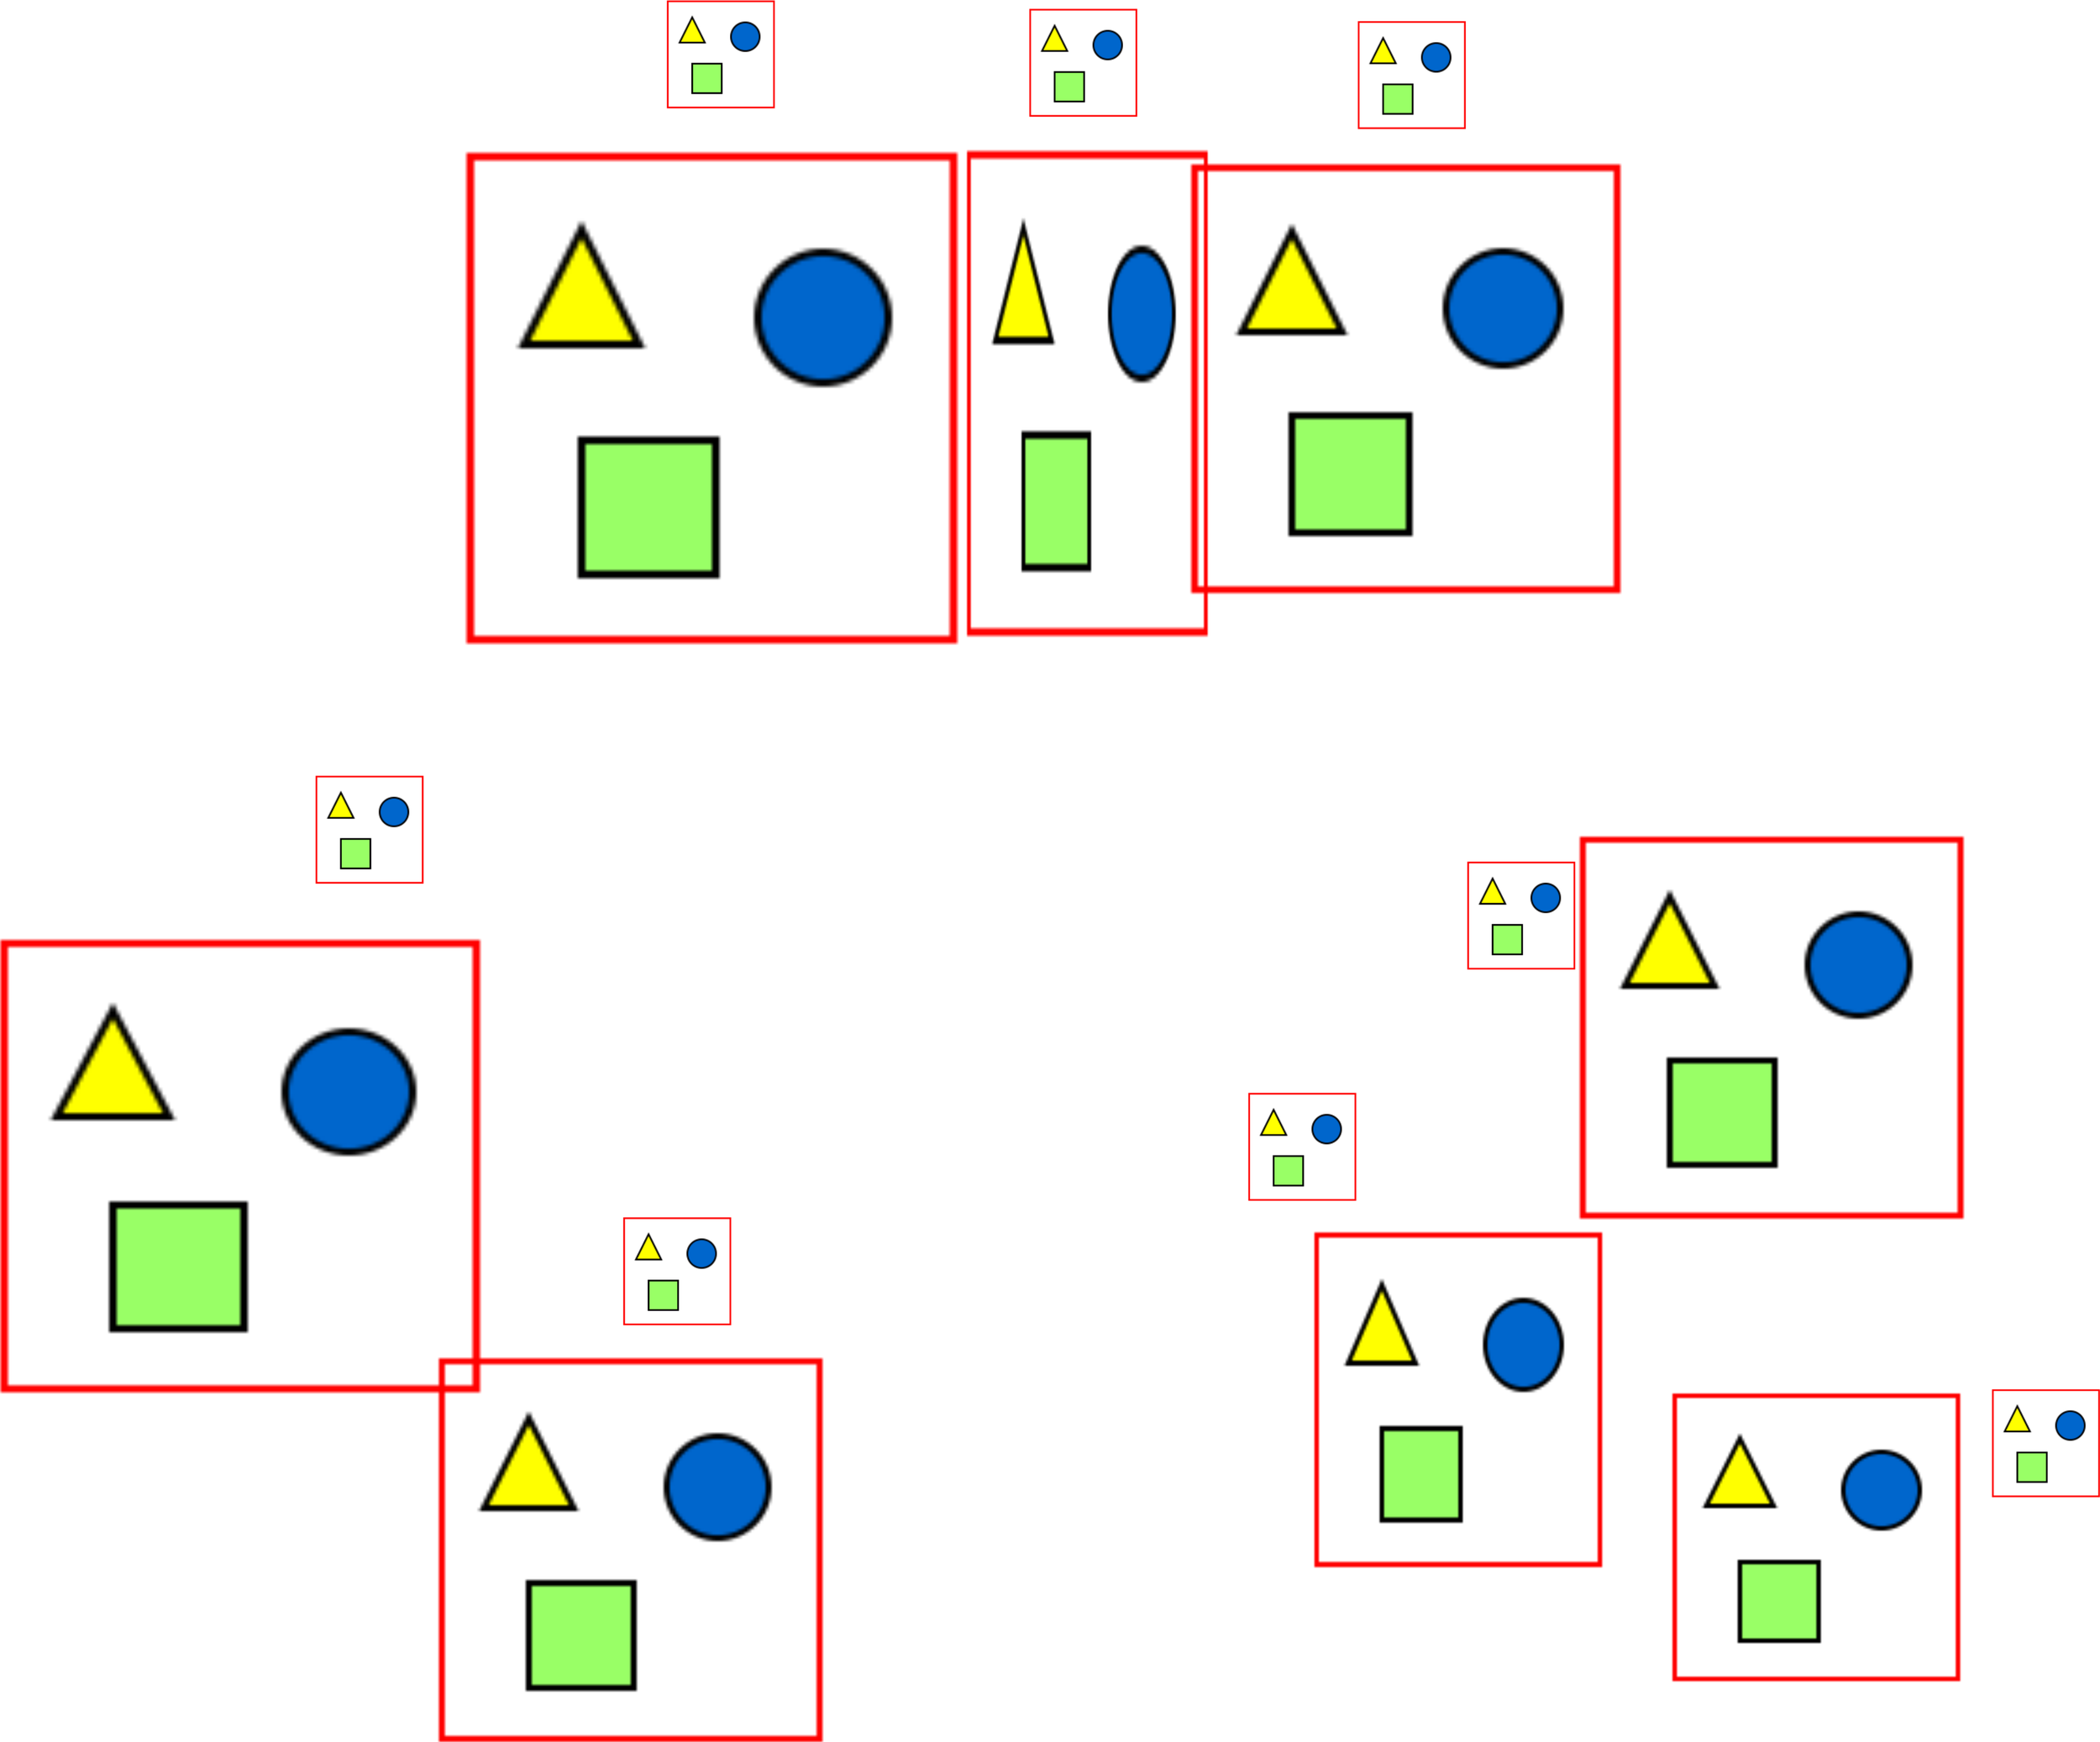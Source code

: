 <?xml version="1.0" encoding="UTF-8"?>
<dia:diagram xmlns:dia="http://www.lysator.liu.se/~alla/dia/">
  <dia:layer name="Background" visible="true" connectable="true" active="true">
    <dia:object type="Standard - Image" version="0" id="O0">
      <dia:attribute name="obj_pos">
        <dia:point val="-106.042,-25.964"/>
      </dia:attribute>
      <dia:attribute name="obj_bb">
        <dia:rectangle val="-106.042,-25.964;-54.872,25.206"/>
      </dia:attribute>
      <dia:attribute name="elem_corner">
        <dia:point val="-106.042,-25.964"/>
      </dia:attribute>
      <dia:attribute name="elem_width">
        <dia:real val="51.17"/>
      </dia:attribute>
      <dia:attribute name="elem_height">
        <dia:real val="51.17"/>
      </dia:attribute>
      <dia:attribute name="draw_border">
        <dia:boolean val="false"/>
      </dia:attribute>
      <dia:attribute name="keep_aspect">
        <dia:boolean val="true"/>
      </dia:attribute>
      <dia:attribute name="file">
        <dia:string>#/home/sheena/workspace/pres-reactnative-intro/images/android_phone-512.png#</dia:string>
      </dia:attribute>
    </dia:object>
    <dia:object type="Standard - Image" version="0" id="O1">
      <dia:attribute name="obj_pos">
        <dia:point val="-53.856,-26.146"/>
      </dia:attribute>
      <dia:attribute name="obj_bb">
        <dia:rectangle val="-53.856,-26.146;-28.769,24.407"/>
      </dia:attribute>
      <dia:attribute name="elem_corner">
        <dia:point val="-53.856,-26.146"/>
      </dia:attribute>
      <dia:attribute name="elem_width">
        <dia:real val="25.087"/>
      </dia:attribute>
      <dia:attribute name="elem_height">
        <dia:real val="50.553"/>
      </dia:attribute>
      <dia:attribute name="draw_border">
        <dia:boolean val="false"/>
      </dia:attribute>
      <dia:attribute name="keep_aspect">
        <dia:boolean val="true"/>
      </dia:attribute>
      <dia:attribute name="file">
        <dia:string>#/home/sheena/workspace/pres-reactnative-intro/images/iphone-stuck-apple-logo-397x800.jpg#</dia:string>
      </dia:attribute>
    </dia:object>
    <dia:object type="Standard - Image" version="0" id="O2">
      <dia:attribute name="obj_pos">
        <dia:point val="-30.476,-24.757"/>
      </dia:attribute>
      <dia:attribute name="obj_bb">
        <dia:rectangle val="-30.476,-24.757;14.27,19.946"/>
      </dia:attribute>
      <dia:attribute name="elem_corner">
        <dia:point val="-30.476,-24.757"/>
      </dia:attribute>
      <dia:attribute name="elem_width">
        <dia:real val="44.745"/>
      </dia:attribute>
      <dia:attribute name="elem_height">
        <dia:real val="44.703"/>
      </dia:attribute>
      <dia:attribute name="draw_border">
        <dia:boolean val="false"/>
      </dia:attribute>
      <dia:attribute name="keep_aspect">
        <dia:boolean val="true"/>
      </dia:attribute>
      <dia:attribute name="file">
        <dia:string>#/home/sheena/workspace/pres-reactnative-intro/images/windows-10-topic.png#</dia:string>
      </dia:attribute>
    </dia:object>
    <dia:object type="Standard - Image" version="0" id="O3">
      <dia:attribute name="obj_pos">
        <dia:point val="-17.638,86.642"/>
      </dia:attribute>
      <dia:attribute name="obj_bb">
        <dia:rectangle val="-17.638,86.642;12.362,121.545"/>
      </dia:attribute>
      <dia:attribute name="elem_corner">
        <dia:point val="-17.638,86.642"/>
      </dia:attribute>
      <dia:attribute name="elem_width">
        <dia:real val="30.0"/>
      </dia:attribute>
      <dia:attribute name="elem_height">
        <dia:real val="34.904"/>
      </dia:attribute>
      <dia:attribute name="draw_border">
        <dia:boolean val="false"/>
      </dia:attribute>
      <dia:attribute name="keep_aspect">
        <dia:boolean val="true"/>
      </dia:attribute>
      <dia:attribute name="file">
        <dia:string>#/home/sheena/workspace/pres-reactnative-intro/images/apple mac.png#</dia:string>
      </dia:attribute>
    </dia:object>
    <dia:object type="Standard - Image" version="0" id="O4">
      <dia:attribute name="obj_pos">
        <dia:point val="-108.921,99.772"/>
      </dia:attribute>
      <dia:attribute name="obj_bb">
        <dia:rectangle val="-108.921,99.772;-68.921,139.772"/>
      </dia:attribute>
      <dia:attribute name="elem_corner">
        <dia:point val="-108.921,99.772"/>
      </dia:attribute>
      <dia:attribute name="elem_width">
        <dia:real val="40"/>
      </dia:attribute>
      <dia:attribute name="elem_height">
        <dia:real val="40"/>
      </dia:attribute>
      <dia:attribute name="draw_border">
        <dia:boolean val="false"/>
      </dia:attribute>
      <dia:attribute name="keep_aspect">
        <dia:boolean val="true"/>
      </dia:attribute>
      <dia:attribute name="file">
        <dia:string>#/home/sheena/workspace/pres-reactnative-intro/images/chrome.jpeg#</dia:string>
      </dia:attribute>
    </dia:object>
    <dia:object type="Standard - Image" version="0" id="O5">
      <dia:attribute name="obj_pos">
        <dia:point val="-154.631,56.133"/>
      </dia:attribute>
      <dia:attribute name="obj_bb">
        <dia:rectangle val="-154.631,56.133;-104.631,103.319"/>
      </dia:attribute>
      <dia:attribute name="elem_corner">
        <dia:point val="-154.631,56.133"/>
      </dia:attribute>
      <dia:attribute name="elem_width">
        <dia:real val="50"/>
      </dia:attribute>
      <dia:attribute name="elem_height">
        <dia:real val="47.186"/>
      </dia:attribute>
      <dia:attribute name="draw_border">
        <dia:boolean val="false"/>
      </dia:attribute>
      <dia:attribute name="keep_aspect">
        <dia:boolean val="true"/>
      </dia:attribute>
      <dia:attribute name="file">
        <dia:string>#/home/sheena/workspace/pres-reactnative-intro/images/firefox.jpeg#</dia:string>
      </dia:attribute>
    </dia:object>
    <dia:object type="Standard - Image" version="0" id="O6">
      <dia:attribute name="obj_pos">
        <dia:point val="19.694,103.443"/>
      </dia:attribute>
      <dia:attribute name="obj_bb">
        <dia:rectangle val="19.694,103.443;49.694,133.443"/>
      </dia:attribute>
      <dia:attribute name="elem_corner">
        <dia:point val="19.694,103.443"/>
      </dia:attribute>
      <dia:attribute name="elem_width">
        <dia:real val="30"/>
      </dia:attribute>
      <dia:attribute name="elem_height">
        <dia:real val="30"/>
      </dia:attribute>
      <dia:attribute name="draw_border">
        <dia:boolean val="false"/>
      </dia:attribute>
      <dia:attribute name="keep_aspect">
        <dia:boolean val="true"/>
      </dia:attribute>
      <dia:attribute name="file">
        <dia:string>#/home/sheena/workspace/pres-reactnative-intro/images/ubuntu.png#</dia:string>
      </dia:attribute>
    </dia:object>
    <dia:object type="Standard - Image" version="0" id="O7">
      <dia:attribute name="obj_pos">
        <dia:point val="10.037,45.371"/>
      </dia:attribute>
      <dia:attribute name="obj_bb">
        <dia:rectangle val="10.037,45.371;50.037,85.193"/>
      </dia:attribute>
      <dia:attribute name="elem_corner">
        <dia:point val="10.037,45.371"/>
      </dia:attribute>
      <dia:attribute name="elem_width">
        <dia:real val="40"/>
      </dia:attribute>
      <dia:attribute name="elem_height">
        <dia:real val="39.822"/>
      </dia:attribute>
      <dia:attribute name="draw_border">
        <dia:boolean val="false"/>
      </dia:attribute>
      <dia:attribute name="keep_aspect">
        <dia:boolean val="true"/>
      </dia:attribute>
      <dia:attribute name="file">
        <dia:string>#/home/sheena/workspace/pres-reactnative-intro/images/windows.jpeg#</dia:string>
      </dia:attribute>
    </dia:object>
    <dia:object type="Standard - Image" version="0" id="O8">
      <dia:attribute name="obj_pos">
        <dia:point val="-121.775,39.006"/>
      </dia:attribute>
      <dia:attribute name="obj_bb">
        <dia:rectangle val="-121.775,39.006;-110.525,50.256"/>
      </dia:attribute>
      <dia:attribute name="elem_corner">
        <dia:point val="-121.775,39.006"/>
      </dia:attribute>
      <dia:attribute name="elem_width">
        <dia:real val="11.25"/>
      </dia:attribute>
      <dia:attribute name="elem_height">
        <dia:real val="11.25"/>
      </dia:attribute>
      <dia:attribute name="draw_border">
        <dia:boolean val="false"/>
      </dia:attribute>
      <dia:attribute name="keep_aspect">
        <dia:boolean val="true"/>
      </dia:attribute>
      <dia:attribute name="file">
        <dia:string>#/home/sheena/workspace/pres-reactnative-intro/images/neutral-face.jpeg#</dia:string>
      </dia:attribute>
    </dia:object>
    <dia:object type="Standard - Image" version="0" id="O9">
      <dia:attribute name="obj_pos">
        <dia:point val="-85.147,-41.86"/>
      </dia:attribute>
      <dia:attribute name="obj_bb">
        <dia:rectangle val="-85.147,-41.86;-73.897,-30.61"/>
      </dia:attribute>
      <dia:attribute name="elem_corner">
        <dia:point val="-85.147,-41.86"/>
      </dia:attribute>
      <dia:attribute name="elem_width">
        <dia:real val="11.25"/>
      </dia:attribute>
      <dia:attribute name="elem_height">
        <dia:real val="11.25"/>
      </dia:attribute>
      <dia:attribute name="draw_border">
        <dia:boolean val="false"/>
      </dia:attribute>
      <dia:attribute name="keep_aspect">
        <dia:boolean val="true"/>
      </dia:attribute>
      <dia:attribute name="file">
        <dia:string>#/home/sheena/workspace/pres-reactnative-intro/images/smile.jpeg#</dia:string>
      </dia:attribute>
    </dia:object>
    <dia:object type="Standard - Image" version="0" id="O10">
      <dia:attribute name="obj_pos">
        <dia:point val="-47.36,-40.986"/>
      </dia:attribute>
      <dia:attribute name="obj_bb">
        <dia:rectangle val="-47.36,-40.986;-36.11,-29.736"/>
      </dia:attribute>
      <dia:attribute name="elem_corner">
        <dia:point val="-47.36,-40.986"/>
      </dia:attribute>
      <dia:attribute name="elem_width">
        <dia:real val="11.25"/>
      </dia:attribute>
      <dia:attribute name="elem_height">
        <dia:real val="11.25"/>
      </dia:attribute>
      <dia:attribute name="draw_border">
        <dia:boolean val="false"/>
      </dia:attribute>
      <dia:attribute name="keep_aspect">
        <dia:boolean val="true"/>
      </dia:attribute>
      <dia:attribute name="file">
        <dia:string>#/home/sheena/workspace/pres-reactnative-intro/images/smile.jpeg#</dia:string>
      </dia:attribute>
    </dia:object>
    <dia:object type="Standard - Image" version="0" id="O11">
      <dia:attribute name="obj_pos">
        <dia:point val="-13.111,-39.702"/>
      </dia:attribute>
      <dia:attribute name="obj_bb">
        <dia:rectangle val="-13.111,-39.702;-1.861,-28.452"/>
      </dia:attribute>
      <dia:attribute name="elem_corner">
        <dia:point val="-13.111,-39.702"/>
      </dia:attribute>
      <dia:attribute name="elem_width">
        <dia:real val="11.25"/>
      </dia:attribute>
      <dia:attribute name="elem_height">
        <dia:real val="11.25"/>
      </dia:attribute>
      <dia:attribute name="draw_border">
        <dia:boolean val="false"/>
      </dia:attribute>
      <dia:attribute name="keep_aspect">
        <dia:boolean val="true"/>
      </dia:attribute>
      <dia:attribute name="file">
        <dia:string>#/home/sheena/workspace/pres-reactnative-intro/images/smile.jpeg#</dia:string>
      </dia:attribute>
    </dia:object>
    <dia:object type="Standard - Image" version="0" id="O12">
      <dia:attribute name="obj_pos">
        <dia:point val="-89.696,85.07"/>
      </dia:attribute>
      <dia:attribute name="obj_bb">
        <dia:rectangle val="-89.696,85.07;-78.446,96.32"/>
      </dia:attribute>
      <dia:attribute name="elem_corner">
        <dia:point val="-89.696,85.07"/>
      </dia:attribute>
      <dia:attribute name="elem_width">
        <dia:real val="11.25"/>
      </dia:attribute>
      <dia:attribute name="elem_height">
        <dia:real val="11.25"/>
      </dia:attribute>
      <dia:attribute name="draw_border">
        <dia:boolean val="false"/>
      </dia:attribute>
      <dia:attribute name="keep_aspect">
        <dia:boolean val="true"/>
      </dia:attribute>
      <dia:attribute name="file">
        <dia:string>#/home/sheena/workspace/pres-reactnative-intro/images/neutral-face.jpeg#</dia:string>
      </dia:attribute>
    </dia:object>
    <dia:object type="Standard - Image" version="0" id="O13">
      <dia:attribute name="obj_pos">
        <dia:point val="53.009,103.003"/>
      </dia:attribute>
      <dia:attribute name="obj_bb">
        <dia:rectangle val="53.009,103.003;64.259,114.253"/>
      </dia:attribute>
      <dia:attribute name="elem_corner">
        <dia:point val="53.009,103.003"/>
      </dia:attribute>
      <dia:attribute name="elem_width">
        <dia:real val="11.25"/>
      </dia:attribute>
      <dia:attribute name="elem_height">
        <dia:real val="11.25"/>
      </dia:attribute>
      <dia:attribute name="draw_border">
        <dia:boolean val="false"/>
      </dia:attribute>
      <dia:attribute name="keep_aspect">
        <dia:boolean val="true"/>
      </dia:attribute>
      <dia:attribute name="file">
        <dia:string>#/home/sheena/workspace/pres-reactnative-intro/images/neutral-face.jpeg#</dia:string>
      </dia:attribute>
    </dia:object>
    <dia:object type="Standard - Image" version="0" id="O14">
      <dia:attribute name="obj_pos">
        <dia:point val="-1.695,47.967"/>
      </dia:attribute>
      <dia:attribute name="obj_bb">
        <dia:rectangle val="-1.695,47.967;9.555,59.217"/>
      </dia:attribute>
      <dia:attribute name="elem_corner">
        <dia:point val="-1.695,47.967"/>
      </dia:attribute>
      <dia:attribute name="elem_width">
        <dia:real val="11.25"/>
      </dia:attribute>
      <dia:attribute name="elem_height">
        <dia:real val="11.25"/>
      </dia:attribute>
      <dia:attribute name="draw_border">
        <dia:boolean val="false"/>
      </dia:attribute>
      <dia:attribute name="keep_aspect">
        <dia:boolean val="true"/>
      </dia:attribute>
      <dia:attribute name="file">
        <dia:string>#/home/sheena/workspace/pres-reactnative-intro/images/smile.jpeg#</dia:string>
      </dia:attribute>
    </dia:object>
    <dia:object type="Standard - Image" version="0" id="O15">
      <dia:attribute name="obj_pos">
        <dia:point val="-24.528,72.084"/>
      </dia:attribute>
      <dia:attribute name="obj_bb">
        <dia:rectangle val="-24.528,72.084;-13.278,83.334"/>
      </dia:attribute>
      <dia:attribute name="elem_corner">
        <dia:point val="-24.528,72.084"/>
      </dia:attribute>
      <dia:attribute name="elem_width">
        <dia:real val="11.25"/>
      </dia:attribute>
      <dia:attribute name="elem_height">
        <dia:real val="11.25"/>
      </dia:attribute>
      <dia:attribute name="draw_border">
        <dia:boolean val="false"/>
      </dia:attribute>
      <dia:attribute name="keep_aspect">
        <dia:boolean val="true"/>
      </dia:attribute>
      <dia:attribute name="file">
        <dia:string>#/home/sheena/workspace/pres-reactnative-intro/images/smile.jpeg#</dia:string>
      </dia:attribute>
    </dia:object>
  </dia:layer>
</dia:diagram>
